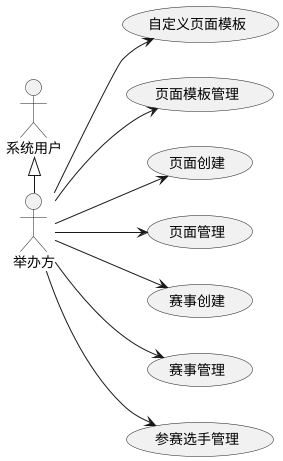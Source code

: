 @startuml
left to right direction

actor 举办方 as organizer
actor 系统用户 as sysUser
sysUser <|-r- organizer

usecase (自定义页面模板) as templates_create
usecase (页面模板管理) as template_manage
usecase (页面创建) as page_create
usecase (页面管理) as page_manage
usecase (赛事创建) as competition_create
usecase (赛事管理) as competition_manage
usecase (参赛选手管理) as contestant_manage

organizer --> templates_create
organizer --> template_manage
organizer --> page_create
organizer --> page_manage
organizer --> contestant_manage
organizer --> competition_create
organizer --> competition_manage


@enduml